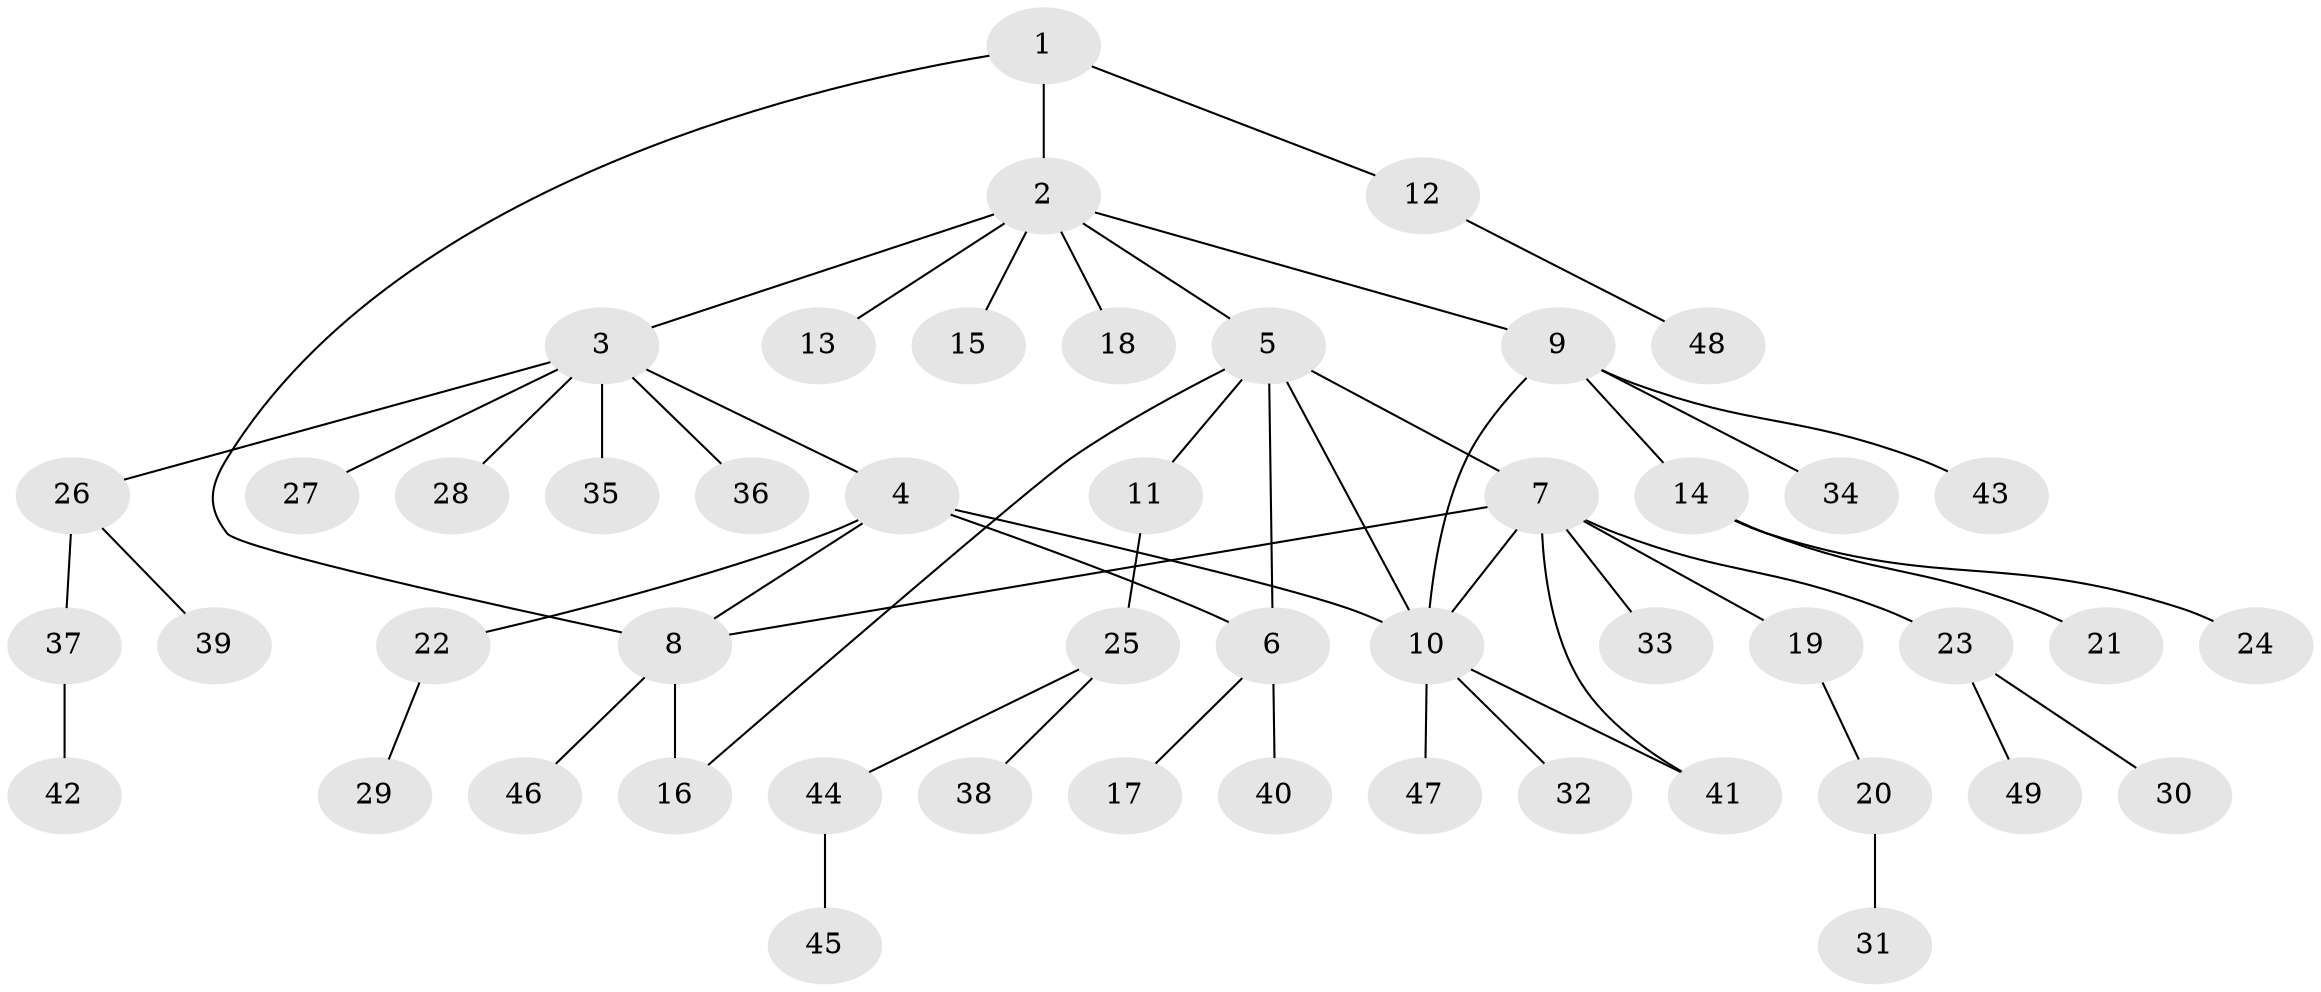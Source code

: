 // coarse degree distribution, {3: 0.08571428571428572, 10: 0.05714285714285714, 6: 0.02857142857142857, 5: 0.05714285714285714, 4: 0.02857142857142857, 2: 0.2, 1: 0.5428571428571428}
// Generated by graph-tools (version 1.1) at 2025/24/03/03/25 07:24:18]
// undirected, 49 vertices, 56 edges
graph export_dot {
graph [start="1"]
  node [color=gray90,style=filled];
  1;
  2;
  3;
  4;
  5;
  6;
  7;
  8;
  9;
  10;
  11;
  12;
  13;
  14;
  15;
  16;
  17;
  18;
  19;
  20;
  21;
  22;
  23;
  24;
  25;
  26;
  27;
  28;
  29;
  30;
  31;
  32;
  33;
  34;
  35;
  36;
  37;
  38;
  39;
  40;
  41;
  42;
  43;
  44;
  45;
  46;
  47;
  48;
  49;
  1 -- 2;
  1 -- 8;
  1 -- 12;
  2 -- 3;
  2 -- 5;
  2 -- 9;
  2 -- 13;
  2 -- 15;
  2 -- 18;
  3 -- 4;
  3 -- 26;
  3 -- 27;
  3 -- 28;
  3 -- 35;
  3 -- 36;
  4 -- 6;
  4 -- 8;
  4 -- 10;
  4 -- 22;
  5 -- 6;
  5 -- 7;
  5 -- 10;
  5 -- 11;
  5 -- 16;
  6 -- 17;
  6 -- 40;
  7 -- 8;
  7 -- 10;
  7 -- 19;
  7 -- 23;
  7 -- 33;
  7 -- 41;
  8 -- 16;
  8 -- 46;
  9 -- 10;
  9 -- 14;
  9 -- 34;
  9 -- 43;
  10 -- 32;
  10 -- 41;
  10 -- 47;
  11 -- 25;
  12 -- 48;
  14 -- 21;
  14 -- 24;
  19 -- 20;
  20 -- 31;
  22 -- 29;
  23 -- 30;
  23 -- 49;
  25 -- 38;
  25 -- 44;
  26 -- 37;
  26 -- 39;
  37 -- 42;
  44 -- 45;
}
